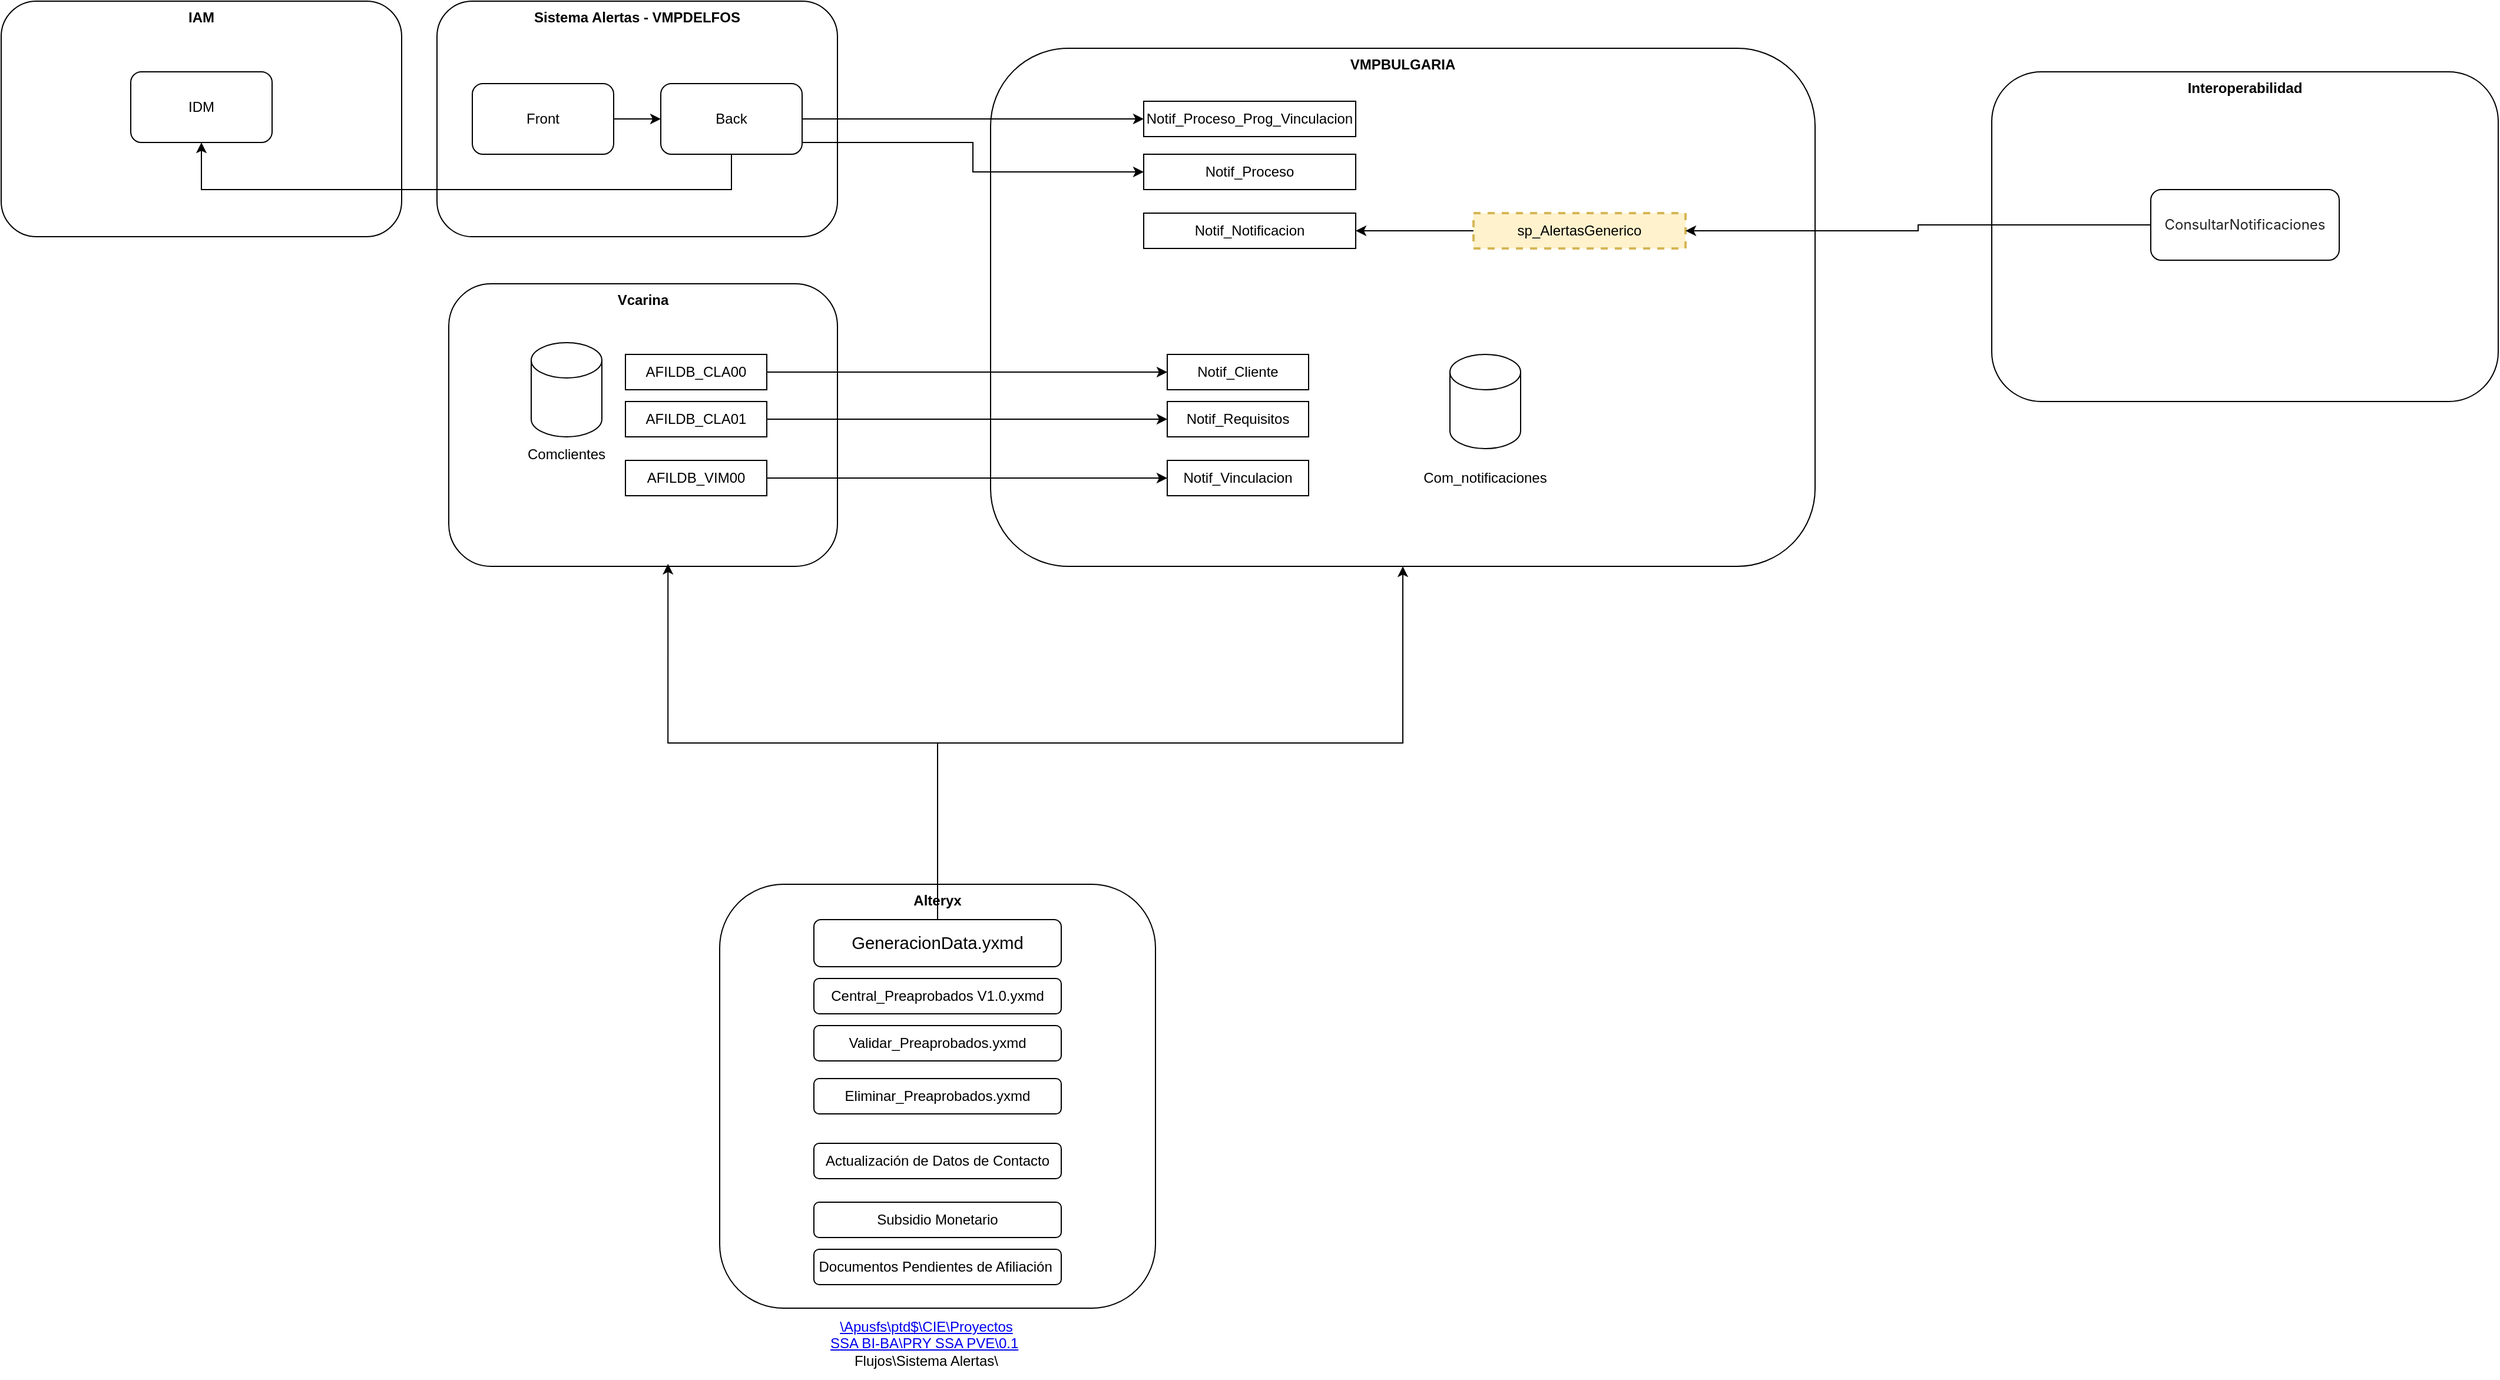 <mxfile version="26.1.3">
  <diagram name="Page-1" id="h4hOhmOOPhz14ql4lvMT">
    <mxGraphModel dx="2261" dy="1921" grid="1" gridSize="10" guides="1" tooltips="1" connect="1" arrows="1" fold="1" page="1" pageScale="1" pageWidth="827" pageHeight="1169" math="0" shadow="0">
      <root>
        <mxCell id="0" />
        <mxCell id="1" parent="0" />
        <mxCell id="bTMqGRWjyUOHQe0r8UtV-38" value="&lt;b&gt;IAM&lt;/b&gt;" style="rounded=1;whiteSpace=wrap;html=1;verticalAlign=top;" vertex="1" parent="1">
          <mxGeometry x="-360" y="-190" width="340" height="200" as="geometry" />
        </mxCell>
        <mxCell id="bTMqGRWjyUOHQe0r8UtV-17" value="VMPBULGARIA" style="rounded=1;whiteSpace=wrap;html=1;fontStyle=1;verticalAlign=top;" vertex="1" parent="1">
          <mxGeometry x="480" y="-150" width="700" height="440" as="geometry" />
        </mxCell>
        <mxCell id="bTMqGRWjyUOHQe0r8UtV-9" value="Alteryx" style="rounded=1;whiteSpace=wrap;html=1;verticalAlign=top;fontStyle=1" vertex="1" parent="1">
          <mxGeometry x="250" y="560" width="370" height="360" as="geometry" />
        </mxCell>
        <mxCell id="bTMqGRWjyUOHQe0r8UtV-7" value="&lt;b&gt;Vcarina&lt;/b&gt;" style="rounded=1;whiteSpace=wrap;html=1;verticalAlign=top;" vertex="1" parent="1">
          <mxGeometry x="20" y="50" width="330" height="240" as="geometry" />
        </mxCell>
        <mxCell id="bTMqGRWjyUOHQe0r8UtV-1" value="" style="shape=cylinder3;whiteSpace=wrap;html=1;boundedLbl=1;backgroundOutline=1;size=15;verticalAlign=bottom;" vertex="1" parent="1">
          <mxGeometry x="90" y="100" width="60" height="80" as="geometry" />
        </mxCell>
        <mxCell id="bTMqGRWjyUOHQe0r8UtV-2" value="Comclientes" style="text;html=1;align=center;verticalAlign=middle;whiteSpace=wrap;rounded=0;" vertex="1" parent="1">
          <mxGeometry x="90" y="180" width="60" height="30" as="geometry" />
        </mxCell>
        <mxCell id="bTMqGRWjyUOHQe0r8UtV-24" style="edgeStyle=orthogonalEdgeStyle;rounded=0;orthogonalLoop=1;jettySize=auto;html=1;" edge="1" parent="1" source="bTMqGRWjyUOHQe0r8UtV-4" target="bTMqGRWjyUOHQe0r8UtV-20">
          <mxGeometry relative="1" as="geometry" />
        </mxCell>
        <mxCell id="bTMqGRWjyUOHQe0r8UtV-4" value="AFILDB_CLA00" style="rounded=0;whiteSpace=wrap;html=1;" vertex="1" parent="1">
          <mxGeometry x="170" y="110" width="120" height="30" as="geometry" />
        </mxCell>
        <mxCell id="bTMqGRWjyUOHQe0r8UtV-25" style="edgeStyle=orthogonalEdgeStyle;rounded=0;orthogonalLoop=1;jettySize=auto;html=1;entryX=0;entryY=0.5;entryDx=0;entryDy=0;" edge="1" parent="1" source="bTMqGRWjyUOHQe0r8UtV-5" target="bTMqGRWjyUOHQe0r8UtV-21">
          <mxGeometry relative="1" as="geometry" />
        </mxCell>
        <mxCell id="bTMqGRWjyUOHQe0r8UtV-5" value="AFILDB_CLA01" style="rounded=0;whiteSpace=wrap;html=1;" vertex="1" parent="1">
          <mxGeometry x="170" y="150" width="120" height="30" as="geometry" />
        </mxCell>
        <mxCell id="bTMqGRWjyUOHQe0r8UtV-26" style="edgeStyle=orthogonalEdgeStyle;rounded=0;orthogonalLoop=1;jettySize=auto;html=1;entryX=0;entryY=0.5;entryDx=0;entryDy=0;" edge="1" parent="1" source="bTMqGRWjyUOHQe0r8UtV-6" target="bTMqGRWjyUOHQe0r8UtV-22">
          <mxGeometry relative="1" as="geometry" />
        </mxCell>
        <mxCell id="bTMqGRWjyUOHQe0r8UtV-6" value="AFILDB_VIM00" style="rounded=0;whiteSpace=wrap;html=1;" vertex="1" parent="1">
          <mxGeometry x="170" y="200" width="120" height="30" as="geometry" />
        </mxCell>
        <mxCell id="bTMqGRWjyUOHQe0r8UtV-8" value="" style="shape=image;verticalLabelPosition=bottom;labelBackgroundColor=default;verticalAlign=top;aspect=fixed;imageAspect=0;image=https://cdn.shortpixel.ai/spai2/q_glossy+ret_img+to_auto/www.alteryx.com/wp-content/themes/trifacta/assets/favicon/favicon-32x32.png;" vertex="1" parent="1">
          <mxGeometry x="270" y="570" width="32" height="32" as="geometry" />
        </mxCell>
        <mxCell id="bTMqGRWjyUOHQe0r8UtV-10" value="Central_Preaprobados V1.0.yxmd" style="rounded=1;whiteSpace=wrap;html=1;" vertex="1" parent="1">
          <mxGeometry x="330" y="640" width="210" height="30" as="geometry" />
        </mxCell>
        <mxCell id="bTMqGRWjyUOHQe0r8UtV-11" value="Validar_Preaprobados.yxmd" style="rounded=1;whiteSpace=wrap;html=1;" vertex="1" parent="1">
          <mxGeometry x="330" y="680" width="210" height="30" as="geometry" />
        </mxCell>
        <mxCell id="bTMqGRWjyUOHQe0r8UtV-12" value="Eliminar_Preaprobados.yxmd" style="rounded=1;whiteSpace=wrap;html=1;" vertex="1" parent="1">
          <mxGeometry x="330" y="725" width="210" height="30" as="geometry" />
        </mxCell>
        <mxCell id="bTMqGRWjyUOHQe0r8UtV-13" value="Actualización de Datos de Contacto" style="rounded=1;whiteSpace=wrap;html=1;" vertex="1" parent="1">
          <mxGeometry x="330" y="780" width="210" height="30" as="geometry" />
        </mxCell>
        <mxCell id="bTMqGRWjyUOHQe0r8UtV-14" value="Subsidio Monetario" style="rounded=1;whiteSpace=wrap;html=1;" vertex="1" parent="1">
          <mxGeometry x="330" y="830" width="210" height="30" as="geometry" />
        </mxCell>
        <mxCell id="bTMqGRWjyUOHQe0r8UtV-15" value="Documentos Pendientes de Afiliación&amp;nbsp;" style="rounded=1;whiteSpace=wrap;html=1;" vertex="1" parent="1">
          <mxGeometry x="330" y="870" width="210" height="30" as="geometry" />
        </mxCell>
        <mxCell id="bTMqGRWjyUOHQe0r8UtV-18" value="" style="shape=cylinder3;whiteSpace=wrap;html=1;boundedLbl=1;backgroundOutline=1;size=15;verticalAlign=bottom;" vertex="1" parent="1">
          <mxGeometry x="870" y="110" width="60" height="80" as="geometry" />
        </mxCell>
        <mxCell id="bTMqGRWjyUOHQe0r8UtV-19" value="Com_notificaciones" style="text;html=1;align=center;verticalAlign=middle;whiteSpace=wrap;rounded=0;" vertex="1" parent="1">
          <mxGeometry x="870" y="200" width="60" height="30" as="geometry" />
        </mxCell>
        <mxCell id="bTMqGRWjyUOHQe0r8UtV-20" value="Notif_Cliente" style="rounded=0;whiteSpace=wrap;html=1;" vertex="1" parent="1">
          <mxGeometry x="630" y="110" width="120" height="30" as="geometry" />
        </mxCell>
        <mxCell id="bTMqGRWjyUOHQe0r8UtV-21" value="Notif_Requisitos" style="rounded=0;whiteSpace=wrap;html=1;" vertex="1" parent="1">
          <mxGeometry x="630" y="150" width="120" height="30" as="geometry" />
        </mxCell>
        <mxCell id="bTMqGRWjyUOHQe0r8UtV-22" value="Notif_Vinculacion" style="rounded=0;whiteSpace=wrap;html=1;" vertex="1" parent="1">
          <mxGeometry x="630" y="200" width="120" height="30" as="geometry" />
        </mxCell>
        <mxCell id="bTMqGRWjyUOHQe0r8UtV-29" style="edgeStyle=orthogonalEdgeStyle;rounded=0;orthogonalLoop=1;jettySize=auto;html=1;" edge="1" parent="1" source="bTMqGRWjyUOHQe0r8UtV-27" target="bTMqGRWjyUOHQe0r8UtV-17">
          <mxGeometry relative="1" as="geometry" />
        </mxCell>
        <mxCell id="bTMqGRWjyUOHQe0r8UtV-27" value="&lt;span style=&quot;font-size:11.0pt;font-family:&lt;br/&gt;&amp;quot;Arial&amp;quot;,sans-serif;mso-fareast-font-family:Arial;mso-ansi-language:ES;&lt;br/&gt;mso-fareast-language:ES;mso-bidi-language:ES&quot; lang=&quot;ES&quot;&gt;GeneracionData.yxmd&lt;/span&gt;" style="rounded=1;whiteSpace=wrap;html=1;" vertex="1" parent="1">
          <mxGeometry x="330" y="590" width="210" height="40" as="geometry" />
        </mxCell>
        <mxCell id="bTMqGRWjyUOHQe0r8UtV-28" style="edgeStyle=orthogonalEdgeStyle;rounded=0;orthogonalLoop=1;jettySize=auto;html=1;entryX=0.564;entryY=0.991;entryDx=0;entryDy=0;entryPerimeter=0;" edge="1" parent="1" source="bTMqGRWjyUOHQe0r8UtV-27" target="bTMqGRWjyUOHQe0r8UtV-7">
          <mxGeometry relative="1" as="geometry" />
        </mxCell>
        <mxCell id="bTMqGRWjyUOHQe0r8UtV-30" value="Notif_Proceso" style="rounded=0;whiteSpace=wrap;html=1;" vertex="1" parent="1">
          <mxGeometry x="610" y="-60" width="180" height="30" as="geometry" />
        </mxCell>
        <mxCell id="bTMqGRWjyUOHQe0r8UtV-31" value="Notif_Proceso_Prog_Vinculacion" style="rounded=0;whiteSpace=wrap;html=1;" vertex="1" parent="1">
          <mxGeometry x="610" y="-105" width="180" height="30" as="geometry" />
        </mxCell>
        <mxCell id="bTMqGRWjyUOHQe0r8UtV-33" value="&lt;b&gt;Sistema Alertas - VMPDELFOS&lt;/b&gt;" style="rounded=1;whiteSpace=wrap;html=1;verticalAlign=top;" vertex="1" parent="1">
          <mxGeometry x="10" y="-190" width="340" height="200" as="geometry" />
        </mxCell>
        <mxCell id="bTMqGRWjyUOHQe0r8UtV-43" style="edgeStyle=orthogonalEdgeStyle;rounded=0;orthogonalLoop=1;jettySize=auto;html=1;entryX=0;entryY=0.5;entryDx=0;entryDy=0;" edge="1" parent="1" source="bTMqGRWjyUOHQe0r8UtV-34" target="bTMqGRWjyUOHQe0r8UtV-37">
          <mxGeometry relative="1" as="geometry" />
        </mxCell>
        <mxCell id="bTMqGRWjyUOHQe0r8UtV-34" value="Front" style="rounded=1;whiteSpace=wrap;html=1;" vertex="1" parent="1">
          <mxGeometry x="40" y="-120" width="120" height="60" as="geometry" />
        </mxCell>
        <mxCell id="bTMqGRWjyUOHQe0r8UtV-40" style="edgeStyle=orthogonalEdgeStyle;rounded=0;orthogonalLoop=1;jettySize=auto;html=1;entryX=0.5;entryY=1;entryDx=0;entryDy=0;" edge="1" parent="1" source="bTMqGRWjyUOHQe0r8UtV-37" target="bTMqGRWjyUOHQe0r8UtV-39">
          <mxGeometry relative="1" as="geometry">
            <Array as="points">
              <mxPoint x="260" y="-30" />
              <mxPoint x="-190" y="-30" />
            </Array>
          </mxGeometry>
        </mxCell>
        <mxCell id="bTMqGRWjyUOHQe0r8UtV-41" style="edgeStyle=orthogonalEdgeStyle;rounded=0;orthogonalLoop=1;jettySize=auto;html=1;entryX=0;entryY=0.5;entryDx=0;entryDy=0;" edge="1" parent="1" source="bTMqGRWjyUOHQe0r8UtV-37" target="bTMqGRWjyUOHQe0r8UtV-31">
          <mxGeometry relative="1" as="geometry" />
        </mxCell>
        <mxCell id="bTMqGRWjyUOHQe0r8UtV-42" style="edgeStyle=orthogonalEdgeStyle;rounded=0;orthogonalLoop=1;jettySize=auto;html=1;" edge="1" parent="1" source="bTMqGRWjyUOHQe0r8UtV-37" target="bTMqGRWjyUOHQe0r8UtV-30">
          <mxGeometry relative="1" as="geometry">
            <Array as="points">
              <mxPoint x="465" y="-70" />
              <mxPoint x="465" y="-45" />
            </Array>
          </mxGeometry>
        </mxCell>
        <mxCell id="bTMqGRWjyUOHQe0r8UtV-37" value="Back" style="rounded=1;whiteSpace=wrap;html=1;" vertex="1" parent="1">
          <mxGeometry x="200" y="-120" width="120" height="60" as="geometry" />
        </mxCell>
        <mxCell id="bTMqGRWjyUOHQe0r8UtV-39" value="IDM" style="rounded=1;whiteSpace=wrap;html=1;" vertex="1" parent="1">
          <mxGeometry x="-250" y="-130" width="120" height="60" as="geometry" />
        </mxCell>
        <mxCell id="bTMqGRWjyUOHQe0r8UtV-44" value="Notif_Notificacion" style="rounded=0;whiteSpace=wrap;html=1;" vertex="1" parent="1">
          <mxGeometry x="610" y="-10" width="180" height="30" as="geometry" />
        </mxCell>
        <mxCell id="bTMqGRWjyUOHQe0r8UtV-47" style="edgeStyle=orthogonalEdgeStyle;rounded=0;orthogonalLoop=1;jettySize=auto;html=1;" edge="1" parent="1" source="bTMqGRWjyUOHQe0r8UtV-45" target="bTMqGRWjyUOHQe0r8UtV-44">
          <mxGeometry relative="1" as="geometry" />
        </mxCell>
        <mxCell id="bTMqGRWjyUOHQe0r8UtV-45" value="sp_AlertasGenerico" style="rounded=0;whiteSpace=wrap;html=1;fillColor=#fff2cc;strokeColor=#d6b656;dashed=1;strokeWidth=2;" vertex="1" parent="1">
          <mxGeometry x="890" y="-10" width="180" height="30" as="geometry" />
        </mxCell>
        <mxCell id="bTMqGRWjyUOHQe0r8UtV-46" value="&lt;a href=&quot;file://Apusfs/ptd$/CIE/Proyectos%20SSA%20BI-BA/PRY%20SSA%20PVE/0.1&quot;&gt;\\Apusfs\ptd$\CIE\Proyectos&lt;br/&gt;SSA BI-BA\PRY SSA PVE\0.1&lt;/a&gt;&amp;nbsp;&lt;br/&gt;Flujos\Sistema Alertas\" style="text;html=1;align=center;verticalAlign=middle;resizable=0;points=[];autosize=1;strokeColor=none;fillColor=none;" vertex="1" parent="1">
          <mxGeometry x="330" y="920" width="190" height="60" as="geometry" />
        </mxCell>
        <mxCell id="bTMqGRWjyUOHQe0r8UtV-48" value="Interoperabilidad" style="rounded=1;whiteSpace=wrap;html=1;fontStyle=1;verticalAlign=top;" vertex="1" parent="1">
          <mxGeometry x="1330" y="-130" width="430" height="280" as="geometry" />
        </mxCell>
        <mxCell id="bTMqGRWjyUOHQe0r8UtV-53" style="edgeStyle=orthogonalEdgeStyle;rounded=0;orthogonalLoop=1;jettySize=auto;html=1;entryX=1;entryY=0.5;entryDx=0;entryDy=0;" edge="1" parent="1" source="bTMqGRWjyUOHQe0r8UtV-52" target="bTMqGRWjyUOHQe0r8UtV-45">
          <mxGeometry relative="1" as="geometry" />
        </mxCell>
        <mxCell id="bTMqGRWjyUOHQe0r8UtV-52" value="&lt;span style=&quot;color: rgb(33, 33, 33); font-family: Inter, system-ui, -apple-system, BlinkMacSystemFont, &amp;quot;Segoe UI&amp;quot;, Roboto, Oxygen, Ubuntu, Cantarell, &amp;quot;Fira Sans&amp;quot;, &amp;quot;Droid Sans&amp;quot;, Helvetica, Arial, sans-serif; text-align: left; white-space-collapse: preserve; background-color: rgb(255, 255, 255);&quot;&gt;ConsultarNotificaciones&lt;/span&gt;" style="rounded=1;whiteSpace=wrap;html=1;" vertex="1" parent="1">
          <mxGeometry x="1465" y="-30" width="160" height="60" as="geometry" />
        </mxCell>
      </root>
    </mxGraphModel>
  </diagram>
</mxfile>
